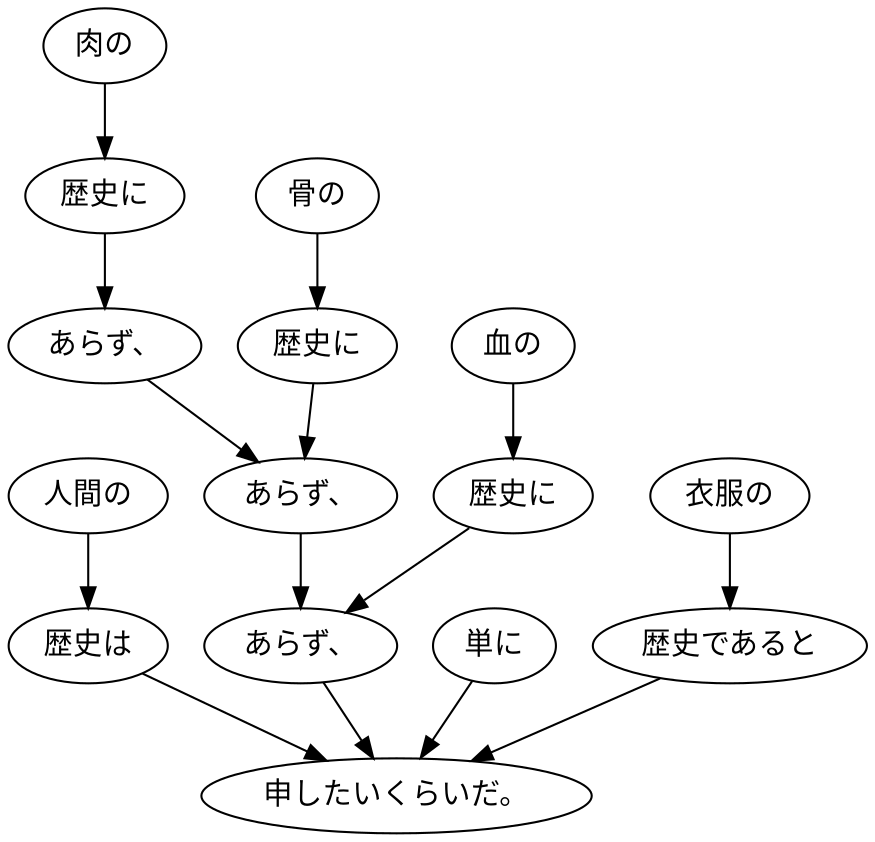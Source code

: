 digraph graph4302 {
	node0 [label="人間の"];
	node1 [label="歴史は"];
	node2 [label="肉の"];
	node3 [label="歴史に"];
	node4 [label="あらず、"];
	node5 [label="骨の"];
	node6 [label="歴史に"];
	node7 [label="あらず、"];
	node8 [label="血の"];
	node9 [label="歴史に"];
	node10 [label="あらず、"];
	node11 [label="単に"];
	node12 [label="衣服の"];
	node13 [label="歴史であると"];
	node14 [label="申したいくらいだ。"];
	node0 -> node1;
	node1 -> node14;
	node2 -> node3;
	node3 -> node4;
	node4 -> node7;
	node5 -> node6;
	node6 -> node7;
	node7 -> node10;
	node8 -> node9;
	node9 -> node10;
	node10 -> node14;
	node11 -> node14;
	node12 -> node13;
	node13 -> node14;
}
